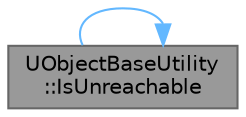 digraph "UObjectBaseUtility::IsUnreachable"
{
 // INTERACTIVE_SVG=YES
 // LATEX_PDF_SIZE
  bgcolor="transparent";
  edge [fontname=Helvetica,fontsize=10,labelfontname=Helvetica,labelfontsize=10];
  node [fontname=Helvetica,fontsize=10,shape=box,height=0.2,width=0.4];
  rankdir="LR";
  Node1 [id="Node000001",label="UObjectBaseUtility\l::IsUnreachable",height=0.2,width=0.4,color="gray40", fillcolor="grey60", style="filled", fontcolor="black",tooltip="Checks if the object is unreachable."];
  Node1 -> Node1 [id="edge1_Node000001_Node000001",color="steelblue1",style="solid",tooltip=" "];
}
